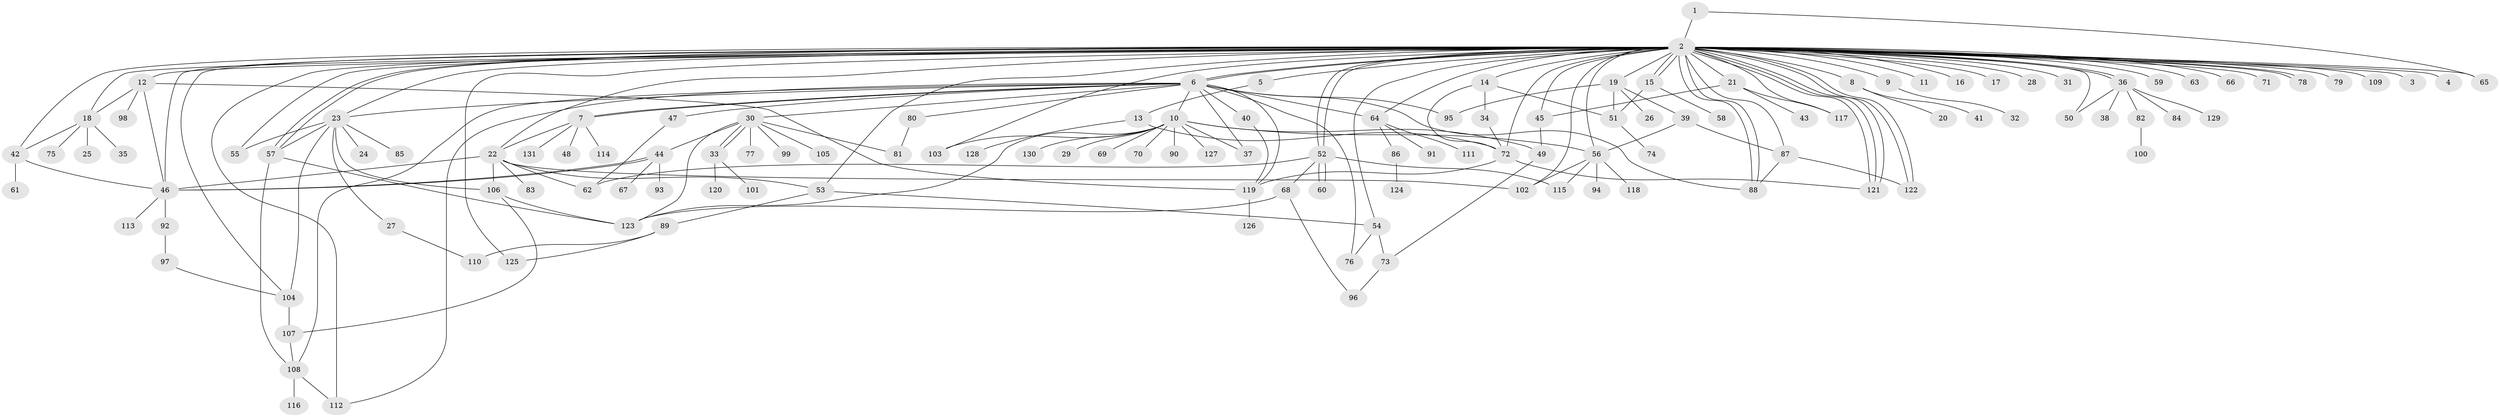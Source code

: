 // Generated by graph-tools (version 1.1) at 2025/14/03/09/25 04:14:30]
// undirected, 131 vertices, 203 edges
graph export_dot {
graph [start="1"]
  node [color=gray90,style=filled];
  1;
  2;
  3;
  4;
  5;
  6;
  7;
  8;
  9;
  10;
  11;
  12;
  13;
  14;
  15;
  16;
  17;
  18;
  19;
  20;
  21;
  22;
  23;
  24;
  25;
  26;
  27;
  28;
  29;
  30;
  31;
  32;
  33;
  34;
  35;
  36;
  37;
  38;
  39;
  40;
  41;
  42;
  43;
  44;
  45;
  46;
  47;
  48;
  49;
  50;
  51;
  52;
  53;
  54;
  55;
  56;
  57;
  58;
  59;
  60;
  61;
  62;
  63;
  64;
  65;
  66;
  67;
  68;
  69;
  70;
  71;
  72;
  73;
  74;
  75;
  76;
  77;
  78;
  79;
  80;
  81;
  82;
  83;
  84;
  85;
  86;
  87;
  88;
  89;
  90;
  91;
  92;
  93;
  94;
  95;
  96;
  97;
  98;
  99;
  100;
  101;
  102;
  103;
  104;
  105;
  106;
  107;
  108;
  109;
  110;
  111;
  112;
  113;
  114;
  115;
  116;
  117;
  118;
  119;
  120;
  121;
  122;
  123;
  124;
  125;
  126;
  127;
  128;
  129;
  130;
  131;
  1 -- 2;
  1 -- 65;
  2 -- 3;
  2 -- 4;
  2 -- 5;
  2 -- 6;
  2 -- 6;
  2 -- 8;
  2 -- 9;
  2 -- 11;
  2 -- 12;
  2 -- 14;
  2 -- 15;
  2 -- 15;
  2 -- 16;
  2 -- 17;
  2 -- 18;
  2 -- 19;
  2 -- 21;
  2 -- 22;
  2 -- 23;
  2 -- 28;
  2 -- 31;
  2 -- 36;
  2 -- 36;
  2 -- 42;
  2 -- 45;
  2 -- 46;
  2 -- 50;
  2 -- 52;
  2 -- 52;
  2 -- 53;
  2 -- 54;
  2 -- 55;
  2 -- 56;
  2 -- 57;
  2 -- 57;
  2 -- 59;
  2 -- 63;
  2 -- 64;
  2 -- 65;
  2 -- 66;
  2 -- 71;
  2 -- 72;
  2 -- 78;
  2 -- 78;
  2 -- 79;
  2 -- 87;
  2 -- 88;
  2 -- 88;
  2 -- 102;
  2 -- 103;
  2 -- 104;
  2 -- 109;
  2 -- 112;
  2 -- 117;
  2 -- 121;
  2 -- 121;
  2 -- 121;
  2 -- 122;
  2 -- 122;
  2 -- 125;
  5 -- 13;
  6 -- 7;
  6 -- 7;
  6 -- 10;
  6 -- 23;
  6 -- 30;
  6 -- 37;
  6 -- 40;
  6 -- 47;
  6 -- 64;
  6 -- 76;
  6 -- 80;
  6 -- 88;
  6 -- 95;
  6 -- 108;
  6 -- 112;
  6 -- 119;
  7 -- 22;
  7 -- 48;
  7 -- 114;
  7 -- 131;
  8 -- 20;
  8 -- 41;
  9 -- 32;
  10 -- 29;
  10 -- 37;
  10 -- 49;
  10 -- 56;
  10 -- 69;
  10 -- 70;
  10 -- 90;
  10 -- 103;
  10 -- 123;
  10 -- 127;
  10 -- 130;
  12 -- 18;
  12 -- 46;
  12 -- 98;
  12 -- 119;
  13 -- 72;
  13 -- 128;
  14 -- 34;
  14 -- 51;
  14 -- 72;
  15 -- 51;
  15 -- 58;
  18 -- 25;
  18 -- 35;
  18 -- 42;
  18 -- 75;
  19 -- 26;
  19 -- 39;
  19 -- 51;
  19 -- 95;
  21 -- 43;
  21 -- 45;
  21 -- 117;
  22 -- 46;
  22 -- 53;
  22 -- 62;
  22 -- 83;
  22 -- 102;
  22 -- 106;
  23 -- 24;
  23 -- 27;
  23 -- 55;
  23 -- 57;
  23 -- 85;
  23 -- 104;
  23 -- 106;
  27 -- 110;
  30 -- 33;
  30 -- 33;
  30 -- 44;
  30 -- 77;
  30 -- 81;
  30 -- 99;
  30 -- 105;
  30 -- 123;
  33 -- 101;
  33 -- 120;
  34 -- 72;
  36 -- 38;
  36 -- 50;
  36 -- 82;
  36 -- 84;
  36 -- 129;
  39 -- 56;
  39 -- 87;
  40 -- 119;
  42 -- 46;
  42 -- 61;
  44 -- 46;
  44 -- 46;
  44 -- 67;
  44 -- 93;
  45 -- 49;
  46 -- 92;
  46 -- 113;
  47 -- 62;
  49 -- 73;
  51 -- 74;
  52 -- 60;
  52 -- 60;
  52 -- 62;
  52 -- 68;
  52 -- 115;
  53 -- 54;
  53 -- 89;
  54 -- 73;
  54 -- 76;
  56 -- 94;
  56 -- 102;
  56 -- 115;
  56 -- 118;
  57 -- 108;
  57 -- 123;
  64 -- 86;
  64 -- 91;
  64 -- 111;
  68 -- 96;
  68 -- 123;
  72 -- 119;
  72 -- 121;
  73 -- 96;
  80 -- 81;
  82 -- 100;
  86 -- 124;
  87 -- 88;
  87 -- 122;
  89 -- 110;
  89 -- 125;
  92 -- 97;
  97 -- 104;
  104 -- 107;
  106 -- 107;
  106 -- 123;
  107 -- 108;
  108 -- 112;
  108 -- 116;
  119 -- 126;
}
